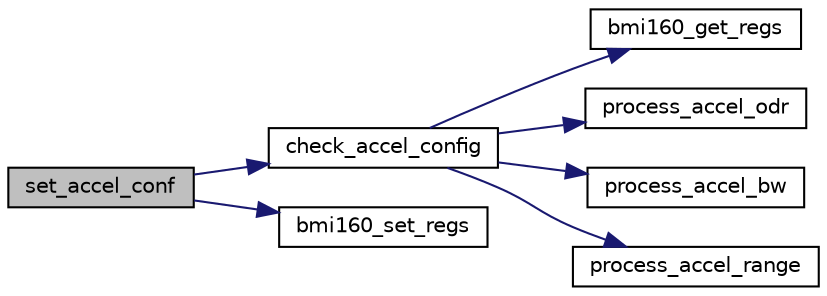 digraph "set_accel_conf"
{
  edge [fontname="Helvetica",fontsize="10",labelfontname="Helvetica",labelfontsize="10"];
  node [fontname="Helvetica",fontsize="10",shape=record];
  rankdir="LR";
  Node1 [label="set_accel_conf",height=0.2,width=0.4,color="black", fillcolor="grey75", style="filled", fontcolor="black"];
  Node1 -> Node2 [color="midnightblue",fontsize="10",style="solid",fontname="Helvetica"];
  Node2 [label="check_accel_config",height=0.2,width=0.4,color="black", fillcolor="white", style="filled",URL="$bmi160_8c.html#ad5d8ba2079f821934b6314e535e32391",tooltip="This API check the accel configuration. "];
  Node2 -> Node3 [color="midnightblue",fontsize="10",style="solid",fontname="Helvetica"];
  Node3 [label="bmi160_get_regs",height=0.2,width=0.4,color="black", fillcolor="white", style="filled",URL="$bmi160_8c.html#a9bebc4a575526f49e625a87de9478e04",tooltip="This API reads the data from the given register address of sensor. "];
  Node2 -> Node4 [color="midnightblue",fontsize="10",style="solid",fontname="Helvetica"];
  Node4 [label="process_accel_odr",height=0.2,width=0.4,color="black", fillcolor="white", style="filled",URL="$bmi160_8c.html#ac0846783ecfe54d66486f700b2899dde",tooltip="This API process the accel odr. "];
  Node2 -> Node5 [color="midnightblue",fontsize="10",style="solid",fontname="Helvetica"];
  Node5 [label="process_accel_bw",height=0.2,width=0.4,color="black", fillcolor="white", style="filled",URL="$bmi160_8c.html#a01eeff4e5c29ad0fe40e17c59896b7c1",tooltip="This API process the accel bandwidth. "];
  Node2 -> Node6 [color="midnightblue",fontsize="10",style="solid",fontname="Helvetica"];
  Node6 [label="process_accel_range",height=0.2,width=0.4,color="black", fillcolor="white", style="filled",URL="$bmi160_8c.html#a8c2bbb0f609cf4bba4ea21874b27250f",tooltip="This API process the accel range. "];
  Node1 -> Node7 [color="midnightblue",fontsize="10",style="solid",fontname="Helvetica"];
  Node7 [label="bmi160_set_regs",height=0.2,width=0.4,color="black", fillcolor="white", style="filled",URL="$bmi160_8c.html#a5bea435582a9fdb2c331f64b61e0d6c5",tooltip="This API writes the given data to the register address of sensor. "];
}
